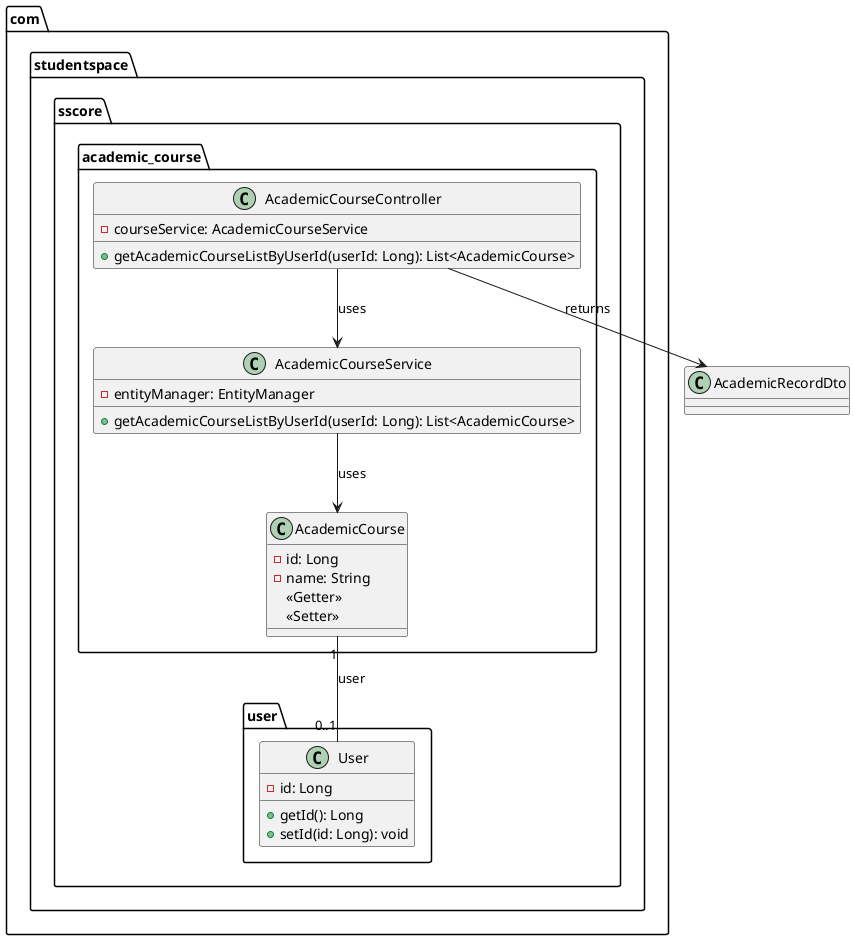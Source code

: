 @startuml

package "com.studentspace.sscore.academic_course" {
    class AcademicCourse {
        - id: Long
        - name: String
       <<Getter>>
       <<Setter>>
    }

    class AcademicCourseService {
        - entityManager: EntityManager
        + getAcademicCourseListByUserId(userId: Long): List<AcademicCourse>
    }

    class AcademicCourseController {
        - courseService: AcademicCourseService
        + getAcademicCourseListByUserId(userId: Long): List<AcademicCourse>
    }
}

package "com.studentspace.sscore.user" {
    class User {
        - id: Long
        + getId(): Long
        + setId(id: Long): void
    }
}

AcademicCourse "1" -- "0..1" User : user

AcademicCourseService --> AcademicCourse : uses
AcademicCourseController --> AcademicCourseService : uses
AcademicCourseController --> AcademicRecordDto : returns

@enduml
